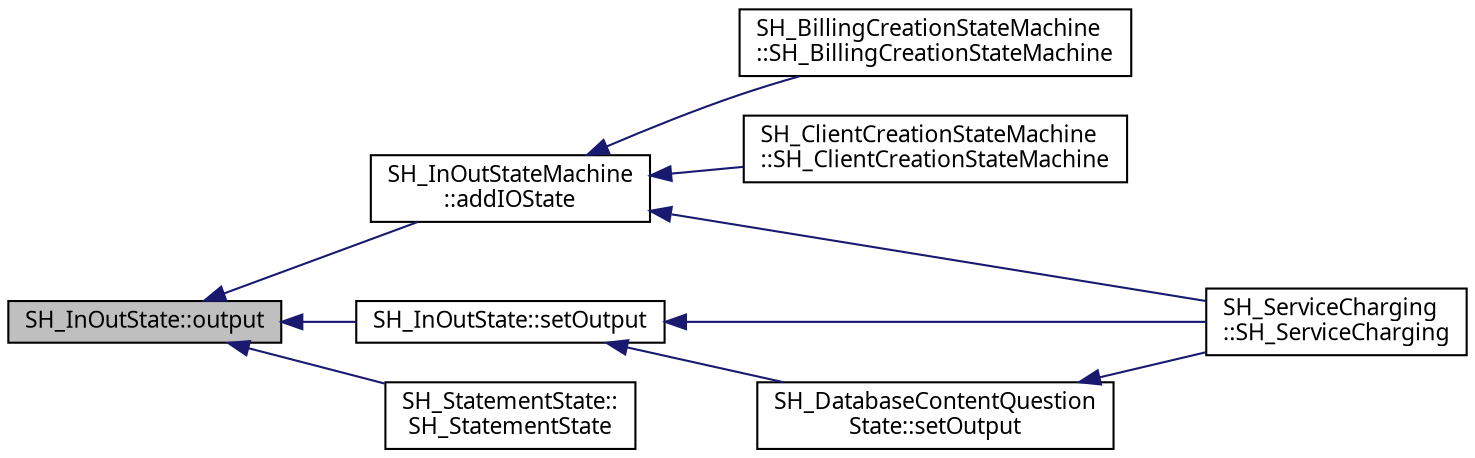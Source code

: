 digraph "SH_InOutState::output"
{
 // INTERACTIVE_SVG=YES
  bgcolor="transparent";
  edge [fontname="Verdana",fontsize="11",labelfontname="Verdana",labelfontsize="11"];
  node [fontname="Verdana",fontsize="11",shape=record];
  rankdir="LR";
  Node1 [label="SH_InOutState::output",height=0.2,width=0.4,color="black", fillcolor="grey75", style="filled" fontcolor="black"];
  Node1 -> Node2 [dir="back",color="midnightblue",fontsize="11",style="solid"];
  Node2 [label="SH_InOutStateMachine\l::addIOState",height=0.2,width=0.4,color="black",URL="$classSH__InOutStateMachine.html#ad6b778d052f741daee720c047059ce0e"];
  Node2 -> Node3 [dir="back",color="midnightblue",fontsize="11",style="solid"];
  Node3 [label="SH_BillingCreationStateMachine\l::SH_BillingCreationStateMachine",height=0.2,width=0.4,color="black",URL="$classSH__BillingCreationStateMachine.html#ad62b77fa4aeafe200056ff3974562f83",tooltip="SH_BillingCreationStateMachine. "];
  Node2 -> Node4 [dir="back",color="midnightblue",fontsize="11",style="solid"];
  Node4 [label="SH_ClientCreationStateMachine\l::SH_ClientCreationStateMachine",height=0.2,width=0.4,color="black",URL="$classSH__ClientCreationStateMachine.html#a0b406b0f404c0fd33bf35be8ce0cc811"];
  Node2 -> Node5 [dir="back",color="midnightblue",fontsize="11",style="solid"];
  Node5 [label="SH_ServiceCharging\l::SH_ServiceCharging",height=0.2,width=0.4,color="black",URL="$classSH__ServiceCharging.html#afa5273d046049b1c2b020a6a19a8290b",tooltip="SH_ServiceCharging. "];
  Node1 -> Node6 [dir="back",color="midnightblue",fontsize="11",style="solid"];
  Node6 [label="SH_InOutState::setOutput",height=0.2,width=0.4,color="black",URL="$classSH__InOutState.html#a7dc244d72e09fdbc30eb3a704b05a4d8"];
  Node6 -> Node7 [dir="back",color="midnightblue",fontsize="11",style="solid"];
  Node7 [label="SH_DatabaseContentQuestion\lState::setOutput",height=0.2,width=0.4,color="black",URL="$classSH__DatabaseContentQuestionState.html#aff932cdd7974baeea9a477cf0abc5ace"];
  Node7 -> Node5 [dir="back",color="midnightblue",fontsize="11",style="solid"];
  Node6 -> Node5 [dir="back",color="midnightblue",fontsize="11",style="solid"];
  Node1 -> Node8 [dir="back",color="midnightblue",fontsize="11",style="solid"];
  Node8 [label="SH_StatementState::\lSH_StatementState",height=0.2,width=0.4,color="black",URL="$classSH__StatementState.html#acc888fc333049b693f05ff760e363f27"];
}
